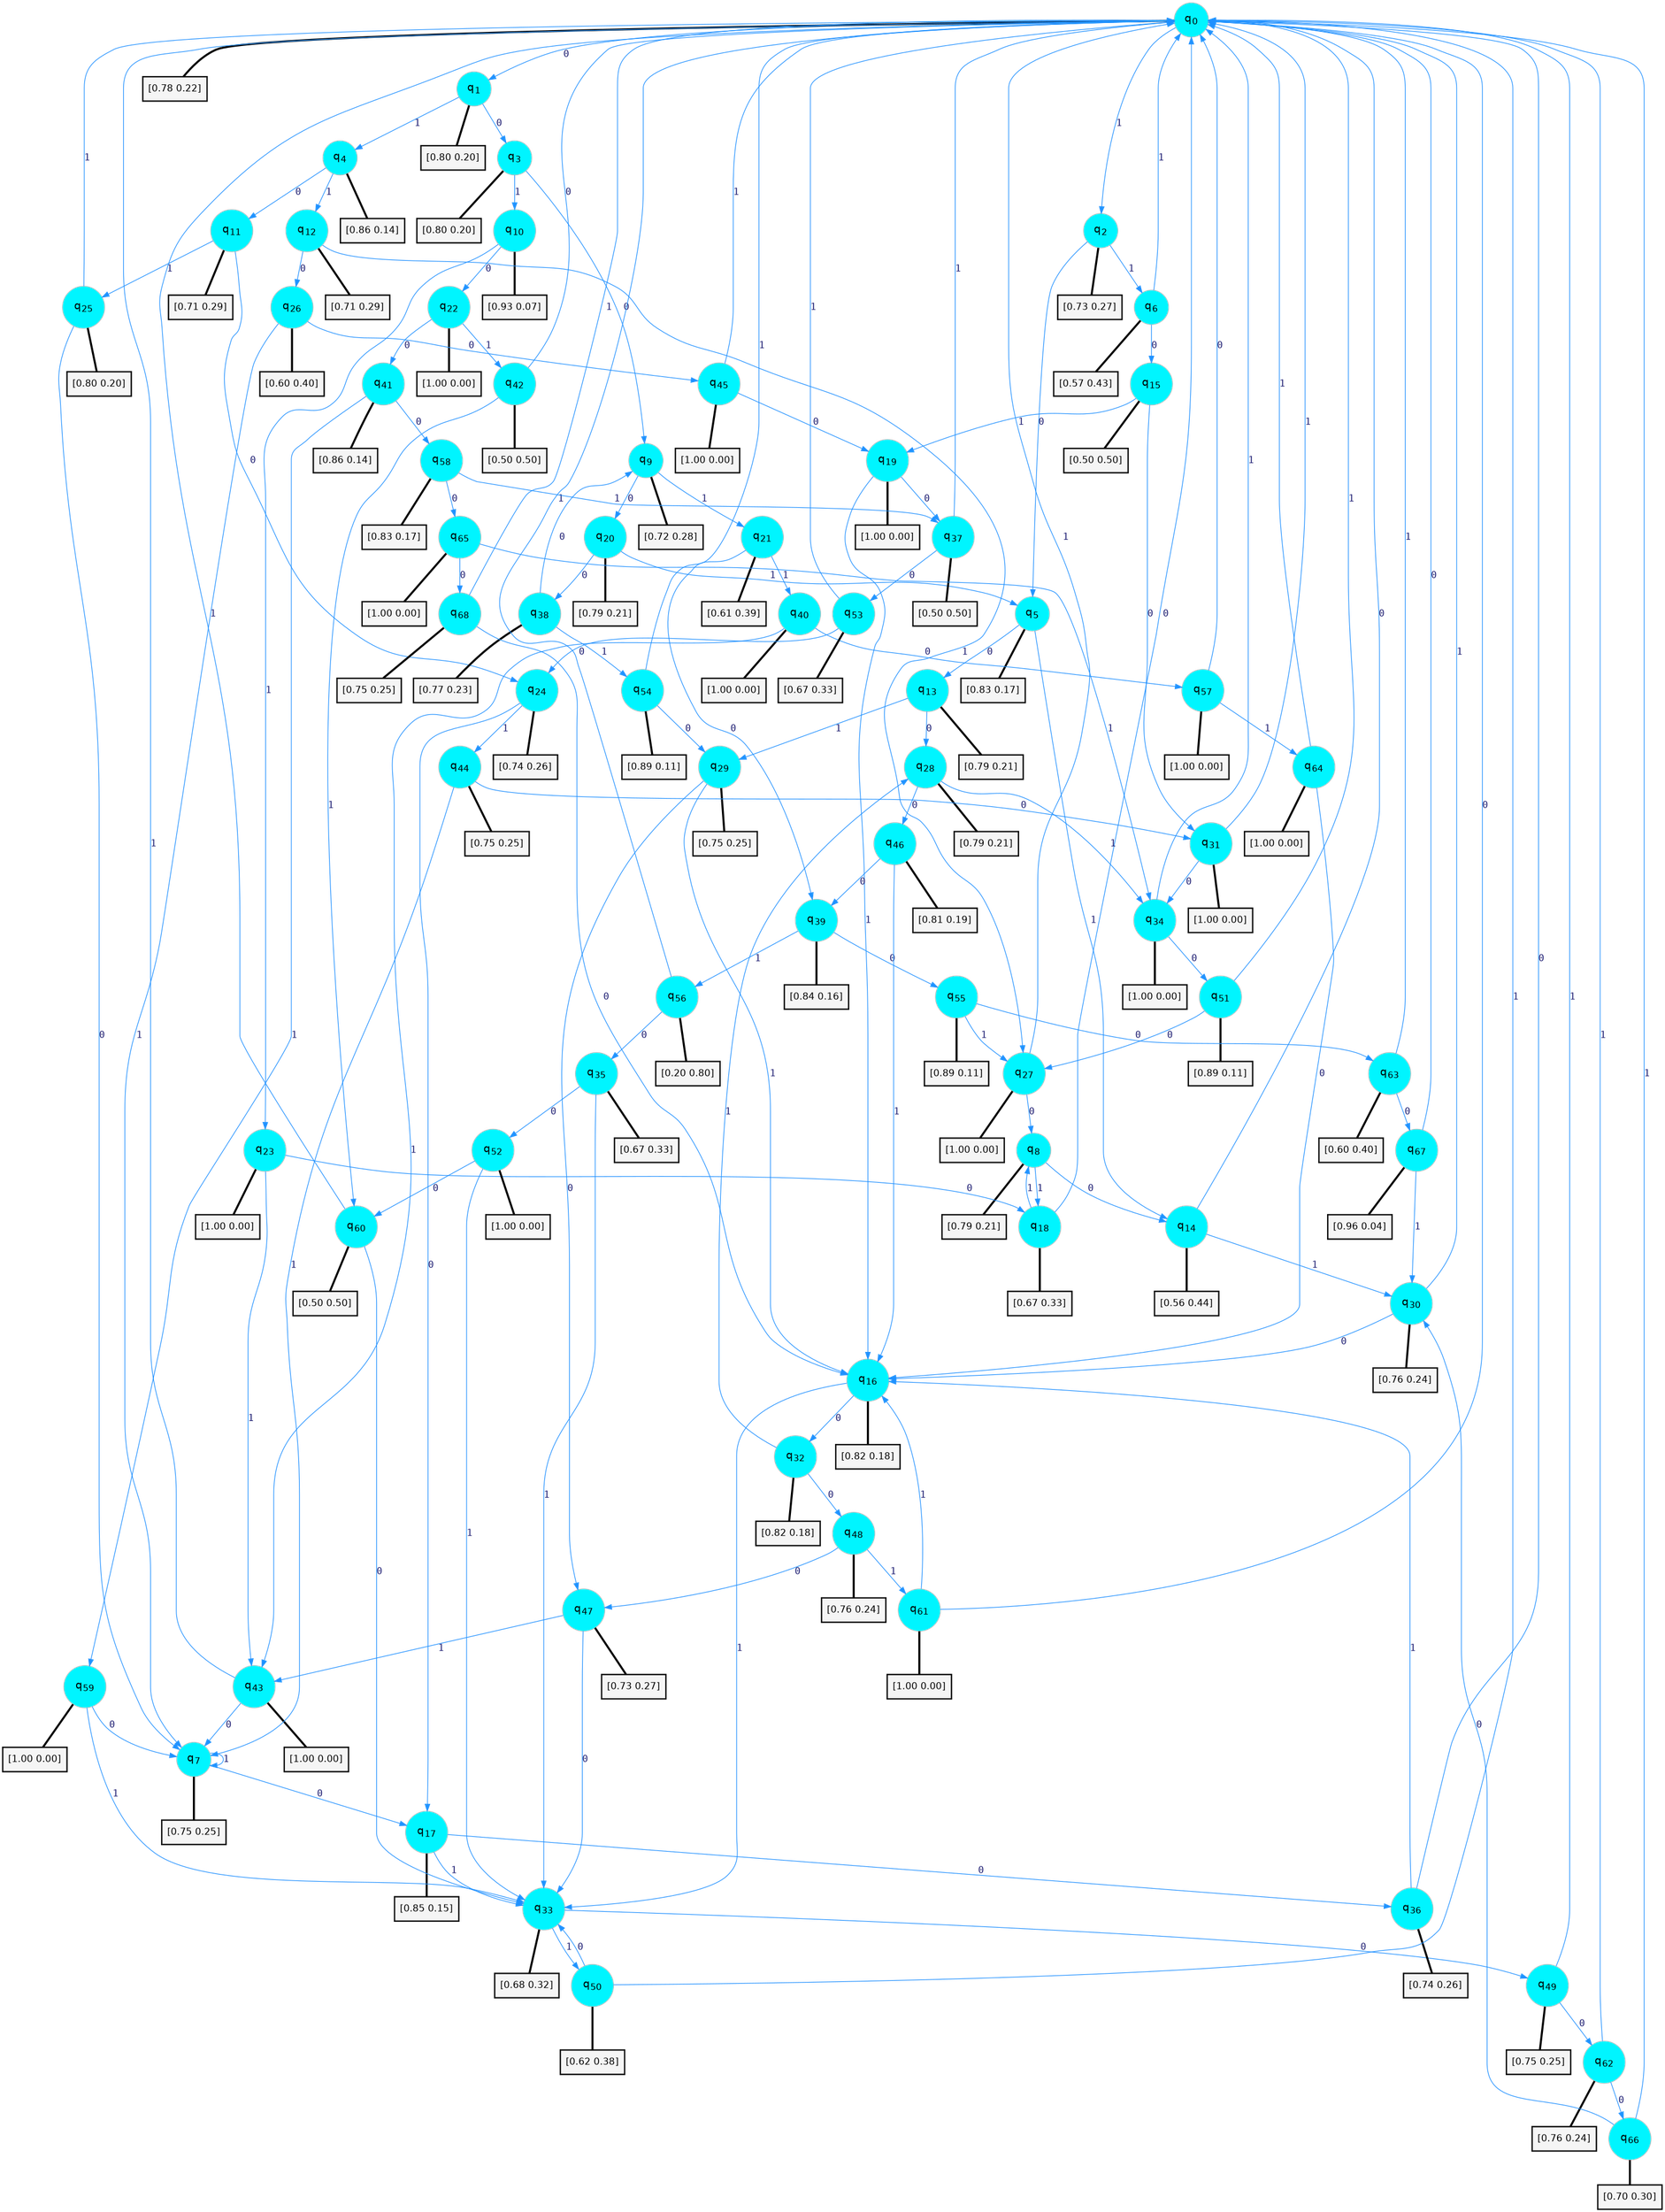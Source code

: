 digraph G {
graph [
bgcolor=transparent, dpi=300, rankdir=TD, size="40,25"];
node [
color=gray, fillcolor=turquoise1, fontcolor=black, fontname=Helvetica, fontsize=16, fontweight=bold, shape=circle, style=filled];
edge [
arrowsize=1, color=dodgerblue1, fontcolor=midnightblue, fontname=courier, fontweight=bold, penwidth=1, style=solid, weight=20];
0[label=<q<SUB>0</SUB>>];
1[label=<q<SUB>1</SUB>>];
2[label=<q<SUB>2</SUB>>];
3[label=<q<SUB>3</SUB>>];
4[label=<q<SUB>4</SUB>>];
5[label=<q<SUB>5</SUB>>];
6[label=<q<SUB>6</SUB>>];
7[label=<q<SUB>7</SUB>>];
8[label=<q<SUB>8</SUB>>];
9[label=<q<SUB>9</SUB>>];
10[label=<q<SUB>10</SUB>>];
11[label=<q<SUB>11</SUB>>];
12[label=<q<SUB>12</SUB>>];
13[label=<q<SUB>13</SUB>>];
14[label=<q<SUB>14</SUB>>];
15[label=<q<SUB>15</SUB>>];
16[label=<q<SUB>16</SUB>>];
17[label=<q<SUB>17</SUB>>];
18[label=<q<SUB>18</SUB>>];
19[label=<q<SUB>19</SUB>>];
20[label=<q<SUB>20</SUB>>];
21[label=<q<SUB>21</SUB>>];
22[label=<q<SUB>22</SUB>>];
23[label=<q<SUB>23</SUB>>];
24[label=<q<SUB>24</SUB>>];
25[label=<q<SUB>25</SUB>>];
26[label=<q<SUB>26</SUB>>];
27[label=<q<SUB>27</SUB>>];
28[label=<q<SUB>28</SUB>>];
29[label=<q<SUB>29</SUB>>];
30[label=<q<SUB>30</SUB>>];
31[label=<q<SUB>31</SUB>>];
32[label=<q<SUB>32</SUB>>];
33[label=<q<SUB>33</SUB>>];
34[label=<q<SUB>34</SUB>>];
35[label=<q<SUB>35</SUB>>];
36[label=<q<SUB>36</SUB>>];
37[label=<q<SUB>37</SUB>>];
38[label=<q<SUB>38</SUB>>];
39[label=<q<SUB>39</SUB>>];
40[label=<q<SUB>40</SUB>>];
41[label=<q<SUB>41</SUB>>];
42[label=<q<SUB>42</SUB>>];
43[label=<q<SUB>43</SUB>>];
44[label=<q<SUB>44</SUB>>];
45[label=<q<SUB>45</SUB>>];
46[label=<q<SUB>46</SUB>>];
47[label=<q<SUB>47</SUB>>];
48[label=<q<SUB>48</SUB>>];
49[label=<q<SUB>49</SUB>>];
50[label=<q<SUB>50</SUB>>];
51[label=<q<SUB>51</SUB>>];
52[label=<q<SUB>52</SUB>>];
53[label=<q<SUB>53</SUB>>];
54[label=<q<SUB>54</SUB>>];
55[label=<q<SUB>55</SUB>>];
56[label=<q<SUB>56</SUB>>];
57[label=<q<SUB>57</SUB>>];
58[label=<q<SUB>58</SUB>>];
59[label=<q<SUB>59</SUB>>];
60[label=<q<SUB>60</SUB>>];
61[label=<q<SUB>61</SUB>>];
62[label=<q<SUB>62</SUB>>];
63[label=<q<SUB>63</SUB>>];
64[label=<q<SUB>64</SUB>>];
65[label=<q<SUB>65</SUB>>];
66[label=<q<SUB>66</SUB>>];
67[label=<q<SUB>67</SUB>>];
68[label=<q<SUB>68</SUB>>];
69[label="[0.78 0.22]", shape=box,fontcolor=black, fontname=Helvetica, fontsize=14, penwidth=2, fillcolor=whitesmoke,color=black];
70[label="[0.80 0.20]", shape=box,fontcolor=black, fontname=Helvetica, fontsize=14, penwidth=2, fillcolor=whitesmoke,color=black];
71[label="[0.73 0.27]", shape=box,fontcolor=black, fontname=Helvetica, fontsize=14, penwidth=2, fillcolor=whitesmoke,color=black];
72[label="[0.80 0.20]", shape=box,fontcolor=black, fontname=Helvetica, fontsize=14, penwidth=2, fillcolor=whitesmoke,color=black];
73[label="[0.86 0.14]", shape=box,fontcolor=black, fontname=Helvetica, fontsize=14, penwidth=2, fillcolor=whitesmoke,color=black];
74[label="[0.83 0.17]", shape=box,fontcolor=black, fontname=Helvetica, fontsize=14, penwidth=2, fillcolor=whitesmoke,color=black];
75[label="[0.57 0.43]", shape=box,fontcolor=black, fontname=Helvetica, fontsize=14, penwidth=2, fillcolor=whitesmoke,color=black];
76[label="[0.75 0.25]", shape=box,fontcolor=black, fontname=Helvetica, fontsize=14, penwidth=2, fillcolor=whitesmoke,color=black];
77[label="[0.79 0.21]", shape=box,fontcolor=black, fontname=Helvetica, fontsize=14, penwidth=2, fillcolor=whitesmoke,color=black];
78[label="[0.72 0.28]", shape=box,fontcolor=black, fontname=Helvetica, fontsize=14, penwidth=2, fillcolor=whitesmoke,color=black];
79[label="[0.93 0.07]", shape=box,fontcolor=black, fontname=Helvetica, fontsize=14, penwidth=2, fillcolor=whitesmoke,color=black];
80[label="[0.71 0.29]", shape=box,fontcolor=black, fontname=Helvetica, fontsize=14, penwidth=2, fillcolor=whitesmoke,color=black];
81[label="[0.71 0.29]", shape=box,fontcolor=black, fontname=Helvetica, fontsize=14, penwidth=2, fillcolor=whitesmoke,color=black];
82[label="[0.79 0.21]", shape=box,fontcolor=black, fontname=Helvetica, fontsize=14, penwidth=2, fillcolor=whitesmoke,color=black];
83[label="[0.56 0.44]", shape=box,fontcolor=black, fontname=Helvetica, fontsize=14, penwidth=2, fillcolor=whitesmoke,color=black];
84[label="[0.50 0.50]", shape=box,fontcolor=black, fontname=Helvetica, fontsize=14, penwidth=2, fillcolor=whitesmoke,color=black];
85[label="[0.82 0.18]", shape=box,fontcolor=black, fontname=Helvetica, fontsize=14, penwidth=2, fillcolor=whitesmoke,color=black];
86[label="[0.85 0.15]", shape=box,fontcolor=black, fontname=Helvetica, fontsize=14, penwidth=2, fillcolor=whitesmoke,color=black];
87[label="[0.67 0.33]", shape=box,fontcolor=black, fontname=Helvetica, fontsize=14, penwidth=2, fillcolor=whitesmoke,color=black];
88[label="[1.00 0.00]", shape=box,fontcolor=black, fontname=Helvetica, fontsize=14, penwidth=2, fillcolor=whitesmoke,color=black];
89[label="[0.79 0.21]", shape=box,fontcolor=black, fontname=Helvetica, fontsize=14, penwidth=2, fillcolor=whitesmoke,color=black];
90[label="[0.61 0.39]", shape=box,fontcolor=black, fontname=Helvetica, fontsize=14, penwidth=2, fillcolor=whitesmoke,color=black];
91[label="[1.00 0.00]", shape=box,fontcolor=black, fontname=Helvetica, fontsize=14, penwidth=2, fillcolor=whitesmoke,color=black];
92[label="[1.00 0.00]", shape=box,fontcolor=black, fontname=Helvetica, fontsize=14, penwidth=2, fillcolor=whitesmoke,color=black];
93[label="[0.74 0.26]", shape=box,fontcolor=black, fontname=Helvetica, fontsize=14, penwidth=2, fillcolor=whitesmoke,color=black];
94[label="[0.80 0.20]", shape=box,fontcolor=black, fontname=Helvetica, fontsize=14, penwidth=2, fillcolor=whitesmoke,color=black];
95[label="[0.60 0.40]", shape=box,fontcolor=black, fontname=Helvetica, fontsize=14, penwidth=2, fillcolor=whitesmoke,color=black];
96[label="[1.00 0.00]", shape=box,fontcolor=black, fontname=Helvetica, fontsize=14, penwidth=2, fillcolor=whitesmoke,color=black];
97[label="[0.79 0.21]", shape=box,fontcolor=black, fontname=Helvetica, fontsize=14, penwidth=2, fillcolor=whitesmoke,color=black];
98[label="[0.75 0.25]", shape=box,fontcolor=black, fontname=Helvetica, fontsize=14, penwidth=2, fillcolor=whitesmoke,color=black];
99[label="[0.76 0.24]", shape=box,fontcolor=black, fontname=Helvetica, fontsize=14, penwidth=2, fillcolor=whitesmoke,color=black];
100[label="[1.00 0.00]", shape=box,fontcolor=black, fontname=Helvetica, fontsize=14, penwidth=2, fillcolor=whitesmoke,color=black];
101[label="[0.82 0.18]", shape=box,fontcolor=black, fontname=Helvetica, fontsize=14, penwidth=2, fillcolor=whitesmoke,color=black];
102[label="[0.68 0.32]", shape=box,fontcolor=black, fontname=Helvetica, fontsize=14, penwidth=2, fillcolor=whitesmoke,color=black];
103[label="[1.00 0.00]", shape=box,fontcolor=black, fontname=Helvetica, fontsize=14, penwidth=2, fillcolor=whitesmoke,color=black];
104[label="[0.67 0.33]", shape=box,fontcolor=black, fontname=Helvetica, fontsize=14, penwidth=2, fillcolor=whitesmoke,color=black];
105[label="[0.74 0.26]", shape=box,fontcolor=black, fontname=Helvetica, fontsize=14, penwidth=2, fillcolor=whitesmoke,color=black];
106[label="[0.50 0.50]", shape=box,fontcolor=black, fontname=Helvetica, fontsize=14, penwidth=2, fillcolor=whitesmoke,color=black];
107[label="[0.77 0.23]", shape=box,fontcolor=black, fontname=Helvetica, fontsize=14, penwidth=2, fillcolor=whitesmoke,color=black];
108[label="[0.84 0.16]", shape=box,fontcolor=black, fontname=Helvetica, fontsize=14, penwidth=2, fillcolor=whitesmoke,color=black];
109[label="[1.00 0.00]", shape=box,fontcolor=black, fontname=Helvetica, fontsize=14, penwidth=2, fillcolor=whitesmoke,color=black];
110[label="[0.86 0.14]", shape=box,fontcolor=black, fontname=Helvetica, fontsize=14, penwidth=2, fillcolor=whitesmoke,color=black];
111[label="[0.50 0.50]", shape=box,fontcolor=black, fontname=Helvetica, fontsize=14, penwidth=2, fillcolor=whitesmoke,color=black];
112[label="[1.00 0.00]", shape=box,fontcolor=black, fontname=Helvetica, fontsize=14, penwidth=2, fillcolor=whitesmoke,color=black];
113[label="[0.75 0.25]", shape=box,fontcolor=black, fontname=Helvetica, fontsize=14, penwidth=2, fillcolor=whitesmoke,color=black];
114[label="[1.00 0.00]", shape=box,fontcolor=black, fontname=Helvetica, fontsize=14, penwidth=2, fillcolor=whitesmoke,color=black];
115[label="[0.81 0.19]", shape=box,fontcolor=black, fontname=Helvetica, fontsize=14, penwidth=2, fillcolor=whitesmoke,color=black];
116[label="[0.73 0.27]", shape=box,fontcolor=black, fontname=Helvetica, fontsize=14, penwidth=2, fillcolor=whitesmoke,color=black];
117[label="[0.76 0.24]", shape=box,fontcolor=black, fontname=Helvetica, fontsize=14, penwidth=2, fillcolor=whitesmoke,color=black];
118[label="[0.75 0.25]", shape=box,fontcolor=black, fontname=Helvetica, fontsize=14, penwidth=2, fillcolor=whitesmoke,color=black];
119[label="[0.62 0.38]", shape=box,fontcolor=black, fontname=Helvetica, fontsize=14, penwidth=2, fillcolor=whitesmoke,color=black];
120[label="[0.89 0.11]", shape=box,fontcolor=black, fontname=Helvetica, fontsize=14, penwidth=2, fillcolor=whitesmoke,color=black];
121[label="[1.00 0.00]", shape=box,fontcolor=black, fontname=Helvetica, fontsize=14, penwidth=2, fillcolor=whitesmoke,color=black];
122[label="[0.67 0.33]", shape=box,fontcolor=black, fontname=Helvetica, fontsize=14, penwidth=2, fillcolor=whitesmoke,color=black];
123[label="[0.89 0.11]", shape=box,fontcolor=black, fontname=Helvetica, fontsize=14, penwidth=2, fillcolor=whitesmoke,color=black];
124[label="[0.89 0.11]", shape=box,fontcolor=black, fontname=Helvetica, fontsize=14, penwidth=2, fillcolor=whitesmoke,color=black];
125[label="[0.20 0.80]", shape=box,fontcolor=black, fontname=Helvetica, fontsize=14, penwidth=2, fillcolor=whitesmoke,color=black];
126[label="[1.00 0.00]", shape=box,fontcolor=black, fontname=Helvetica, fontsize=14, penwidth=2, fillcolor=whitesmoke,color=black];
127[label="[0.83 0.17]", shape=box,fontcolor=black, fontname=Helvetica, fontsize=14, penwidth=2, fillcolor=whitesmoke,color=black];
128[label="[1.00 0.00]", shape=box,fontcolor=black, fontname=Helvetica, fontsize=14, penwidth=2, fillcolor=whitesmoke,color=black];
129[label="[0.50 0.50]", shape=box,fontcolor=black, fontname=Helvetica, fontsize=14, penwidth=2, fillcolor=whitesmoke,color=black];
130[label="[1.00 0.00]", shape=box,fontcolor=black, fontname=Helvetica, fontsize=14, penwidth=2, fillcolor=whitesmoke,color=black];
131[label="[0.76 0.24]", shape=box,fontcolor=black, fontname=Helvetica, fontsize=14, penwidth=2, fillcolor=whitesmoke,color=black];
132[label="[0.60 0.40]", shape=box,fontcolor=black, fontname=Helvetica, fontsize=14, penwidth=2, fillcolor=whitesmoke,color=black];
133[label="[1.00 0.00]", shape=box,fontcolor=black, fontname=Helvetica, fontsize=14, penwidth=2, fillcolor=whitesmoke,color=black];
134[label="[1.00 0.00]", shape=box,fontcolor=black, fontname=Helvetica, fontsize=14, penwidth=2, fillcolor=whitesmoke,color=black];
135[label="[0.70 0.30]", shape=box,fontcolor=black, fontname=Helvetica, fontsize=14, penwidth=2, fillcolor=whitesmoke,color=black];
136[label="[0.96 0.04]", shape=box,fontcolor=black, fontname=Helvetica, fontsize=14, penwidth=2, fillcolor=whitesmoke,color=black];
137[label="[0.75 0.25]", shape=box,fontcolor=black, fontname=Helvetica, fontsize=14, penwidth=2, fillcolor=whitesmoke,color=black];
0->1 [label=0];
0->2 [label=1];
0->69 [arrowhead=none, penwidth=3,color=black];
1->3 [label=0];
1->4 [label=1];
1->70 [arrowhead=none, penwidth=3,color=black];
2->5 [label=0];
2->6 [label=1];
2->71 [arrowhead=none, penwidth=3,color=black];
3->9 [label=0];
3->10 [label=1];
3->72 [arrowhead=none, penwidth=3,color=black];
4->11 [label=0];
4->12 [label=1];
4->73 [arrowhead=none, penwidth=3,color=black];
5->13 [label=0];
5->14 [label=1];
5->74 [arrowhead=none, penwidth=3,color=black];
6->15 [label=0];
6->0 [label=1];
6->75 [arrowhead=none, penwidth=3,color=black];
7->17 [label=0];
7->7 [label=1];
7->76 [arrowhead=none, penwidth=3,color=black];
8->14 [label=0];
8->18 [label=1];
8->77 [arrowhead=none, penwidth=3,color=black];
9->20 [label=0];
9->21 [label=1];
9->78 [arrowhead=none, penwidth=3,color=black];
10->22 [label=0];
10->23 [label=1];
10->79 [arrowhead=none, penwidth=3,color=black];
11->24 [label=0];
11->25 [label=1];
11->80 [arrowhead=none, penwidth=3,color=black];
12->26 [label=0];
12->27 [label=1];
12->81 [arrowhead=none, penwidth=3,color=black];
13->28 [label=0];
13->29 [label=1];
13->82 [arrowhead=none, penwidth=3,color=black];
14->0 [label=0];
14->30 [label=1];
14->83 [arrowhead=none, penwidth=3,color=black];
15->31 [label=0];
15->19 [label=1];
15->84 [arrowhead=none, penwidth=3,color=black];
16->32 [label=0];
16->33 [label=1];
16->85 [arrowhead=none, penwidth=3,color=black];
17->36 [label=0];
17->33 [label=1];
17->86 [arrowhead=none, penwidth=3,color=black];
18->0 [label=0];
18->8 [label=1];
18->87 [arrowhead=none, penwidth=3,color=black];
19->37 [label=0];
19->16 [label=1];
19->88 [arrowhead=none, penwidth=3,color=black];
20->38 [label=0];
20->5 [label=1];
20->89 [arrowhead=none, penwidth=3,color=black];
21->39 [label=0];
21->40 [label=1];
21->90 [arrowhead=none, penwidth=3,color=black];
22->41 [label=0];
22->42 [label=1];
22->91 [arrowhead=none, penwidth=3,color=black];
23->18 [label=0];
23->43 [label=1];
23->92 [arrowhead=none, penwidth=3,color=black];
24->17 [label=0];
24->44 [label=1];
24->93 [arrowhead=none, penwidth=3,color=black];
25->7 [label=0];
25->0 [label=1];
25->94 [arrowhead=none, penwidth=3,color=black];
26->45 [label=0];
26->7 [label=1];
26->95 [arrowhead=none, penwidth=3,color=black];
27->8 [label=0];
27->0 [label=1];
27->96 [arrowhead=none, penwidth=3,color=black];
28->46 [label=0];
28->34 [label=1];
28->97 [arrowhead=none, penwidth=3,color=black];
29->47 [label=0];
29->16 [label=1];
29->98 [arrowhead=none, penwidth=3,color=black];
30->16 [label=0];
30->0 [label=1];
30->99 [arrowhead=none, penwidth=3,color=black];
31->34 [label=0];
31->0 [label=1];
31->100 [arrowhead=none, penwidth=3,color=black];
32->48 [label=0];
32->28 [label=1];
32->101 [arrowhead=none, penwidth=3,color=black];
33->49 [label=0];
33->50 [label=1];
33->102 [arrowhead=none, penwidth=3,color=black];
34->51 [label=0];
34->0 [label=1];
34->103 [arrowhead=none, penwidth=3,color=black];
35->52 [label=0];
35->33 [label=1];
35->104 [arrowhead=none, penwidth=3,color=black];
36->0 [label=0];
36->16 [label=1];
36->105 [arrowhead=none, penwidth=3,color=black];
37->53 [label=0];
37->0 [label=1];
37->106 [arrowhead=none, penwidth=3,color=black];
38->9 [label=0];
38->54 [label=1];
38->107 [arrowhead=none, penwidth=3,color=black];
39->55 [label=0];
39->56 [label=1];
39->108 [arrowhead=none, penwidth=3,color=black];
40->57 [label=0];
40->43 [label=1];
40->109 [arrowhead=none, penwidth=3,color=black];
41->58 [label=0];
41->59 [label=1];
41->110 [arrowhead=none, penwidth=3,color=black];
42->0 [label=0];
42->60 [label=1];
42->111 [arrowhead=none, penwidth=3,color=black];
43->7 [label=0];
43->0 [label=1];
43->112 [arrowhead=none, penwidth=3,color=black];
44->31 [label=0];
44->7 [label=1];
44->113 [arrowhead=none, penwidth=3,color=black];
45->19 [label=0];
45->0 [label=1];
45->114 [arrowhead=none, penwidth=3,color=black];
46->39 [label=0];
46->16 [label=1];
46->115 [arrowhead=none, penwidth=3,color=black];
47->33 [label=0];
47->43 [label=1];
47->116 [arrowhead=none, penwidth=3,color=black];
48->47 [label=0];
48->61 [label=1];
48->117 [arrowhead=none, penwidth=3,color=black];
49->62 [label=0];
49->0 [label=1];
49->118 [arrowhead=none, penwidth=3,color=black];
50->33 [label=0];
50->0 [label=1];
50->119 [arrowhead=none, penwidth=3,color=black];
51->27 [label=0];
51->0 [label=1];
51->120 [arrowhead=none, penwidth=3,color=black];
52->60 [label=0];
52->33 [label=1];
52->121 [arrowhead=none, penwidth=3,color=black];
53->24 [label=0];
53->0 [label=1];
53->122 [arrowhead=none, penwidth=3,color=black];
54->29 [label=0];
54->0 [label=1];
54->123 [arrowhead=none, penwidth=3,color=black];
55->63 [label=0];
55->27 [label=1];
55->124 [arrowhead=none, penwidth=3,color=black];
56->35 [label=0];
56->0 [label=1];
56->125 [arrowhead=none, penwidth=3,color=black];
57->0 [label=0];
57->64 [label=1];
57->126 [arrowhead=none, penwidth=3,color=black];
58->65 [label=0];
58->37 [label=1];
58->127 [arrowhead=none, penwidth=3,color=black];
59->7 [label=0];
59->33 [label=1];
59->128 [arrowhead=none, penwidth=3,color=black];
60->33 [label=0];
60->0 [label=1];
60->129 [arrowhead=none, penwidth=3,color=black];
61->0 [label=0];
61->16 [label=1];
61->130 [arrowhead=none, penwidth=3,color=black];
62->66 [label=0];
62->0 [label=1];
62->131 [arrowhead=none, penwidth=3,color=black];
63->67 [label=0];
63->0 [label=1];
63->132 [arrowhead=none, penwidth=3,color=black];
64->16 [label=0];
64->0 [label=1];
64->133 [arrowhead=none, penwidth=3,color=black];
65->68 [label=0];
65->34 [label=1];
65->134 [arrowhead=none, penwidth=3,color=black];
66->30 [label=0];
66->0 [label=1];
66->135 [arrowhead=none, penwidth=3,color=black];
67->0 [label=0];
67->30 [label=1];
67->136 [arrowhead=none, penwidth=3,color=black];
68->16 [label=0];
68->0 [label=1];
68->137 [arrowhead=none, penwidth=3,color=black];
}
